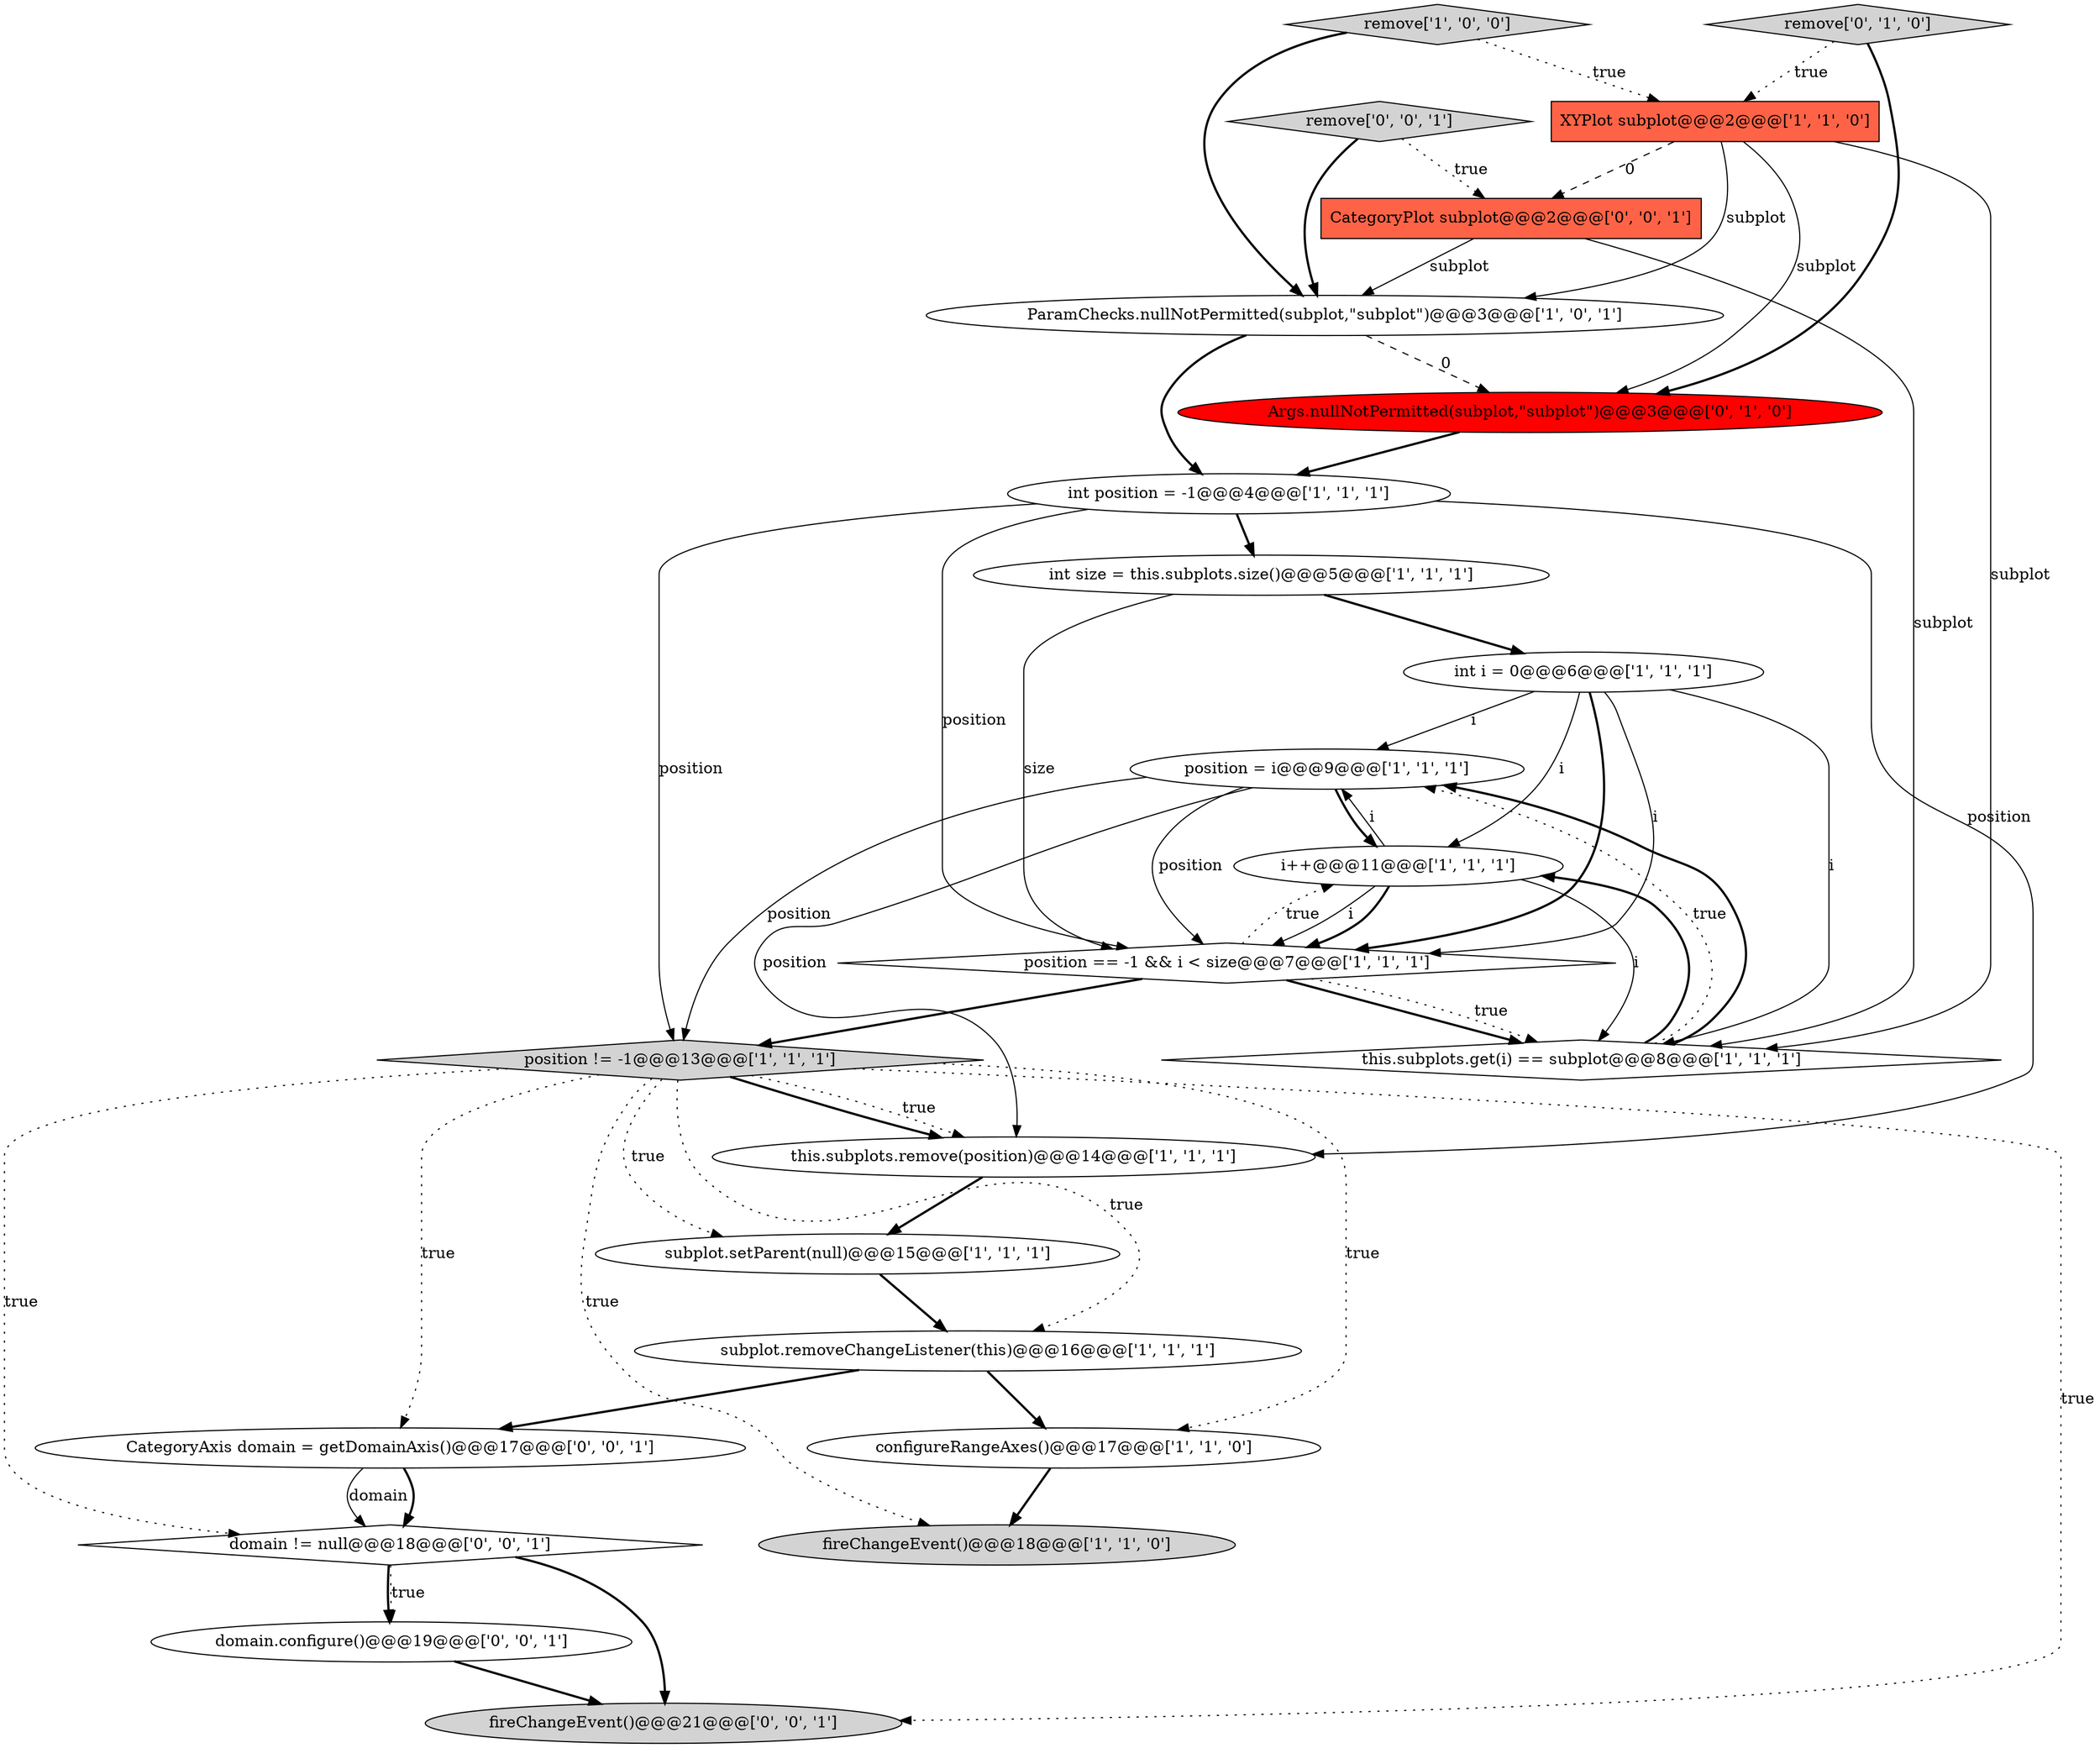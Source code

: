 digraph {
13 [style = filled, label = "XYPlot subplot@@@2@@@['1', '1', '0']", fillcolor = tomato, shape = box image = "AAA0AAABBB1BBB"];
4 [style = filled, label = "ParamChecks.nullNotPermitted(subplot,\"subplot\")@@@3@@@['1', '0', '1']", fillcolor = white, shape = ellipse image = "AAA0AAABBB1BBB"];
20 [style = filled, label = "domain != null@@@18@@@['0', '0', '1']", fillcolor = white, shape = diamond image = "AAA0AAABBB3BBB"];
19 [style = filled, label = "domain.configure()@@@19@@@['0', '0', '1']", fillcolor = white, shape = ellipse image = "AAA0AAABBB3BBB"];
17 [style = filled, label = "remove['0', '1', '0']", fillcolor = lightgray, shape = diamond image = "AAA0AAABBB2BBB"];
6 [style = filled, label = "fireChangeEvent()@@@18@@@['1', '1', '0']", fillcolor = lightgray, shape = ellipse image = "AAA0AAABBB1BBB"];
10 [style = filled, label = "int i = 0@@@6@@@['1', '1', '1']", fillcolor = white, shape = ellipse image = "AAA0AAABBB1BBB"];
8 [style = filled, label = "subplot.setParent(null)@@@15@@@['1', '1', '1']", fillcolor = white, shape = ellipse image = "AAA0AAABBB1BBB"];
23 [style = filled, label = "CategoryAxis domain = getDomainAxis()@@@17@@@['0', '0', '1']", fillcolor = white, shape = ellipse image = "AAA0AAABBB3BBB"];
5 [style = filled, label = "position = i@@@9@@@['1', '1', '1']", fillcolor = white, shape = ellipse image = "AAA0AAABBB1BBB"];
2 [style = filled, label = "i++@@@11@@@['1', '1', '1']", fillcolor = white, shape = ellipse image = "AAA0AAABBB1BBB"];
18 [style = filled, label = "fireChangeEvent()@@@21@@@['0', '0', '1']", fillcolor = lightgray, shape = ellipse image = "AAA0AAABBB3BBB"];
22 [style = filled, label = "CategoryPlot subplot@@@2@@@['0', '0', '1']", fillcolor = tomato, shape = box image = "AAA0AAABBB3BBB"];
21 [style = filled, label = "remove['0', '0', '1']", fillcolor = lightgray, shape = diamond image = "AAA0AAABBB3BBB"];
3 [style = filled, label = "this.subplots.remove(position)@@@14@@@['1', '1', '1']", fillcolor = white, shape = ellipse image = "AAA0AAABBB1BBB"];
7 [style = filled, label = "position != -1@@@13@@@['1', '1', '1']", fillcolor = lightgray, shape = diamond image = "AAA0AAABBB1BBB"];
1 [style = filled, label = "subplot.removeChangeListener(this)@@@16@@@['1', '1', '1']", fillcolor = white, shape = ellipse image = "AAA0AAABBB1BBB"];
9 [style = filled, label = "remove['1', '0', '0']", fillcolor = lightgray, shape = diamond image = "AAA0AAABBB1BBB"];
12 [style = filled, label = "int position = -1@@@4@@@['1', '1', '1']", fillcolor = white, shape = ellipse image = "AAA0AAABBB1BBB"];
16 [style = filled, label = "Args.nullNotPermitted(subplot,\"subplot\")@@@3@@@['0', '1', '0']", fillcolor = red, shape = ellipse image = "AAA1AAABBB2BBB"];
0 [style = filled, label = "int size = this.subplots.size()@@@5@@@['1', '1', '1']", fillcolor = white, shape = ellipse image = "AAA0AAABBB1BBB"];
14 [style = filled, label = "configureRangeAxes()@@@17@@@['1', '1', '0']", fillcolor = white, shape = ellipse image = "AAA0AAABBB1BBB"];
15 [style = filled, label = "this.subplots.get(i) == subplot@@@8@@@['1', '1', '1']", fillcolor = white, shape = diamond image = "AAA0AAABBB1BBB"];
11 [style = filled, label = "position == -1 && i < size@@@7@@@['1', '1', '1']", fillcolor = white, shape = diamond image = "AAA0AAABBB1BBB"];
17->16 [style = bold, label=""];
15->5 [style = dotted, label="true"];
7->6 [style = dotted, label="true"];
15->2 [style = bold, label=""];
23->20 [style = bold, label=""];
19->18 [style = bold, label=""];
22->15 [style = solid, label="subplot"];
10->5 [style = solid, label="i"];
4->16 [style = dashed, label="0"];
9->4 [style = bold, label=""];
10->2 [style = solid, label="i"];
0->11 [style = solid, label="size"];
12->11 [style = solid, label="position"];
23->20 [style = solid, label="domain"];
21->22 [style = dotted, label="true"];
12->0 [style = bold, label=""];
2->15 [style = solid, label="i"];
7->3 [style = bold, label=""];
5->3 [style = solid, label="position"];
10->11 [style = solid, label="i"];
11->15 [style = bold, label=""];
15->5 [style = bold, label=""];
1->23 [style = bold, label=""];
7->20 [style = dotted, label="true"];
20->18 [style = bold, label=""];
8->1 [style = bold, label=""];
5->2 [style = bold, label=""];
0->10 [style = bold, label=""];
11->2 [style = dotted, label="true"];
12->7 [style = solid, label="position"];
2->11 [style = solid, label="i"];
7->23 [style = dotted, label="true"];
10->15 [style = solid, label="i"];
12->3 [style = solid, label="position"];
7->3 [style = dotted, label="true"];
3->8 [style = bold, label=""];
13->16 [style = solid, label="subplot"];
11->7 [style = bold, label=""];
9->13 [style = dotted, label="true"];
5->11 [style = solid, label="position"];
13->15 [style = solid, label="subplot"];
22->4 [style = solid, label="subplot"];
7->18 [style = dotted, label="true"];
4->12 [style = bold, label=""];
1->14 [style = bold, label=""];
20->19 [style = dotted, label="true"];
20->19 [style = bold, label=""];
11->15 [style = dotted, label="true"];
7->8 [style = dotted, label="true"];
7->1 [style = dotted, label="true"];
17->13 [style = dotted, label="true"];
16->12 [style = bold, label=""];
13->22 [style = dashed, label="0"];
2->5 [style = solid, label="i"];
2->11 [style = bold, label=""];
5->7 [style = solid, label="position"];
13->4 [style = solid, label="subplot"];
14->6 [style = bold, label=""];
21->4 [style = bold, label=""];
10->11 [style = bold, label=""];
7->14 [style = dotted, label="true"];
}

